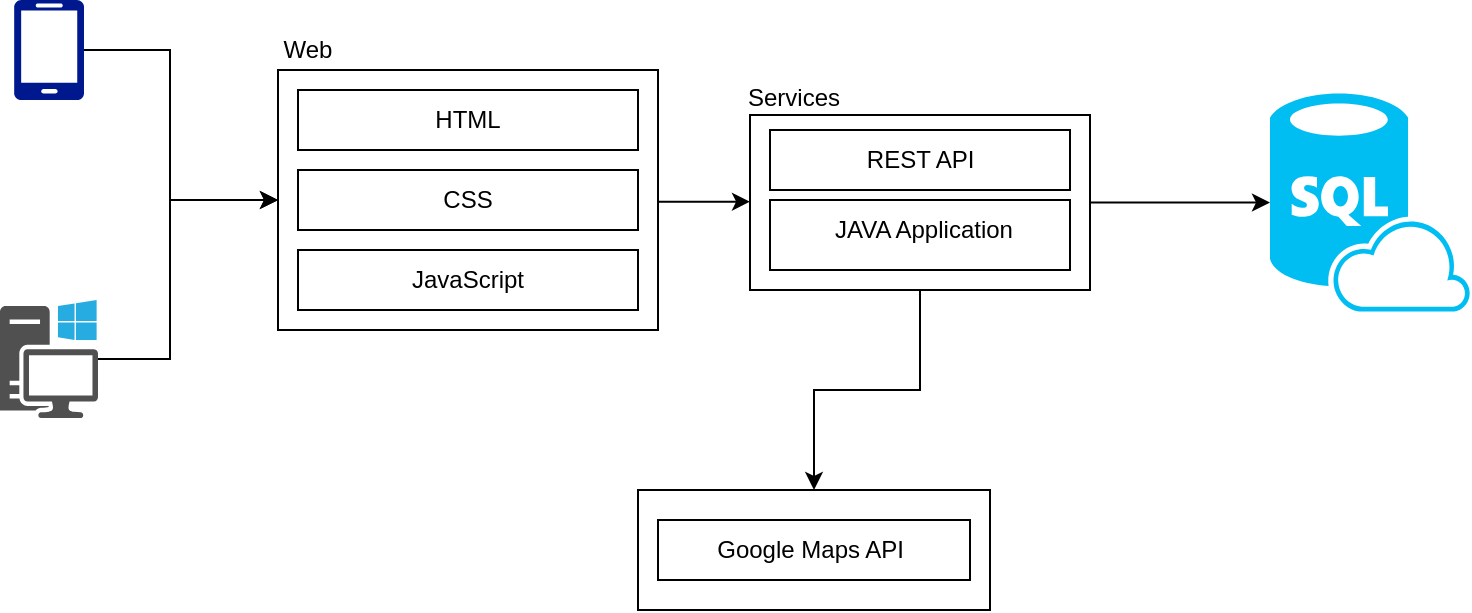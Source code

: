 <mxfile version="12.9.11" type="device"><diagram id="WzImLfOmr00oFLcLPI6K" name="Page-1"><mxGraphModel dx="988" dy="433" grid="1" gridSize="10" guides="1" tooltips="1" connect="1" arrows="1" fold="1" page="1" pageScale="1" pageWidth="827" pageHeight="1169" math="0" shadow="0"><root><mxCell id="0"/><mxCell id="1" parent="0"/><mxCell id="sF-wVxQvjR0MnKIK6MGg-44" value="" style="endArrow=classic;html=1;" edge="1" parent="1"><mxGeometry width="50" height="50" relative="1" as="geometry"><mxPoint x="360" y="185.83" as="sourcePoint"/><mxPoint x="410" y="185.83" as="targetPoint"/></mxGeometry></mxCell><mxCell id="sF-wVxQvjR0MnKIK6MGg-39" style="edgeStyle=orthogonalEdgeStyle;rounded=0;orthogonalLoop=1;jettySize=auto;html=1;entryX=0;entryY=0.5;entryDx=0;entryDy=0;" edge="1" parent="1" source="sF-wVxQvjR0MnKIK6MGg-2" target="sF-wVxQvjR0MnKIK6MGg-16"><mxGeometry relative="1" as="geometry"><Array as="points"><mxPoint x="120" y="265"/><mxPoint x="120" y="185"/></Array></mxGeometry></mxCell><mxCell id="sF-wVxQvjR0MnKIK6MGg-2" value="" style="pointerEvents=1;shadow=0;dashed=0;html=1;strokeColor=none;fillColor=#505050;labelPosition=center;verticalLabelPosition=bottom;verticalAlign=top;outlineConnect=0;align=center;shape=mxgraph.office.devices.workstation_pc;" vertex="1" parent="1"><mxGeometry x="35" y="235" width="49" height="59" as="geometry"/></mxCell><mxCell id="sF-wVxQvjR0MnKIK6MGg-38" style="edgeStyle=orthogonalEdgeStyle;rounded=0;orthogonalLoop=1;jettySize=auto;html=1;entryX=0;entryY=0.5;entryDx=0;entryDy=0;exitX=1;exitY=0.5;exitDx=0;exitDy=0;exitPerimeter=0;" edge="1" parent="1" source="sF-wVxQvjR0MnKIK6MGg-13" target="sF-wVxQvjR0MnKIK6MGg-16"><mxGeometry relative="1" as="geometry"><Array as="points"><mxPoint x="120" y="110"/><mxPoint x="120" y="185"/></Array></mxGeometry></mxCell><mxCell id="sF-wVxQvjR0MnKIK6MGg-13" value="" style="aspect=fixed;pointerEvents=1;shadow=0;dashed=0;html=1;strokeColor=none;labelPosition=center;verticalLabelPosition=bottom;verticalAlign=top;align=center;fillColor=#00188D;shape=mxgraph.azure.mobile" vertex="1" parent="1"><mxGeometry x="42" y="85" width="35" height="50" as="geometry"/></mxCell><mxCell id="sF-wVxQvjR0MnKIK6MGg-16" value="" style="rounded=0;whiteSpace=wrap;html=1;" vertex="1" parent="1"><mxGeometry x="174" y="120" width="190" height="130" as="geometry"/></mxCell><mxCell id="sF-wVxQvjR0MnKIK6MGg-18" value="Web" style="text;html=1;strokeColor=none;fillColor=none;align=center;verticalAlign=middle;whiteSpace=wrap;rounded=0;" vertex="1" parent="1"><mxGeometry x="169" y="100" width="40" height="20" as="geometry"/></mxCell><mxCell id="sF-wVxQvjR0MnKIK6MGg-19" value="" style="rounded=0;whiteSpace=wrap;html=1;" vertex="1" parent="1"><mxGeometry x="184" y="130" width="170" height="30" as="geometry"/></mxCell><mxCell id="sF-wVxQvjR0MnKIK6MGg-20" value="HTML" style="text;html=1;strokeColor=none;fillColor=none;align=center;verticalAlign=middle;whiteSpace=wrap;rounded=0;" vertex="1" parent="1"><mxGeometry x="194" y="135" width="150" height="20" as="geometry"/></mxCell><mxCell id="sF-wVxQvjR0MnKIK6MGg-21" value="" style="rounded=0;whiteSpace=wrap;html=1;" vertex="1" parent="1"><mxGeometry x="184" y="170" width="170" height="30" as="geometry"/></mxCell><mxCell id="sF-wVxQvjR0MnKIK6MGg-22" value="CSS" style="text;html=1;strokeColor=none;fillColor=none;align=center;verticalAlign=middle;whiteSpace=wrap;rounded=0;" vertex="1" parent="1"><mxGeometry x="194" y="175" width="150" height="20" as="geometry"/></mxCell><mxCell id="sF-wVxQvjR0MnKIK6MGg-23" value="" style="rounded=0;whiteSpace=wrap;html=1;" vertex="1" parent="1"><mxGeometry x="184" y="210" width="170" height="30" as="geometry"/></mxCell><mxCell id="sF-wVxQvjR0MnKIK6MGg-24" value="JavaScript" style="text;html=1;strokeColor=none;fillColor=none;align=center;verticalAlign=middle;whiteSpace=wrap;rounded=0;" vertex="1" parent="1"><mxGeometry x="194" y="215" width="150" height="20" as="geometry"/></mxCell><mxCell id="sF-wVxQvjR0MnKIK6MGg-36" style="edgeStyle=orthogonalEdgeStyle;rounded=0;orthogonalLoop=1;jettySize=auto;html=1;exitX=1;exitY=0.5;exitDx=0;exitDy=0;entryX=0;entryY=0.5;entryDx=0;entryDy=0;entryPerimeter=0;" edge="1" parent="1" source="sF-wVxQvjR0MnKIK6MGg-25" target="sF-wVxQvjR0MnKIK6MGg-34"><mxGeometry relative="1" as="geometry"/></mxCell><mxCell id="sF-wVxQvjR0MnKIK6MGg-51" style="edgeStyle=orthogonalEdgeStyle;rounded=0;orthogonalLoop=1;jettySize=auto;html=1;exitX=0.5;exitY=1;exitDx=0;exitDy=0;entryX=0.5;entryY=0;entryDx=0;entryDy=0;" edge="1" parent="1" source="sF-wVxQvjR0MnKIK6MGg-25" target="sF-wVxQvjR0MnKIK6MGg-45"><mxGeometry relative="1" as="geometry"/></mxCell><mxCell id="sF-wVxQvjR0MnKIK6MGg-25" value="" style="rounded=0;whiteSpace=wrap;html=1;" vertex="1" parent="1"><mxGeometry x="410" y="142.5" width="170" height="87.5" as="geometry"/></mxCell><mxCell id="sF-wVxQvjR0MnKIK6MGg-26" value="" style="rounded=0;whiteSpace=wrap;html=1;" vertex="1" parent="1"><mxGeometry x="420" y="150" width="150" height="30" as="geometry"/></mxCell><mxCell id="sF-wVxQvjR0MnKIK6MGg-27" value="REST API&amp;nbsp;" style="text;html=1;strokeColor=none;fillColor=none;align=center;verticalAlign=middle;whiteSpace=wrap;rounded=0;" vertex="1" parent="1"><mxGeometry x="420" y="155" width="154" height="20" as="geometry"/></mxCell><mxCell id="sF-wVxQvjR0MnKIK6MGg-28" value="" style="rounded=0;whiteSpace=wrap;html=1;" vertex="1" parent="1"><mxGeometry x="420" y="185" width="150" height="35" as="geometry"/></mxCell><mxCell id="sF-wVxQvjR0MnKIK6MGg-29" value="JAVA Application" style="text;html=1;strokeColor=none;fillColor=none;align=center;verticalAlign=middle;whiteSpace=wrap;rounded=0;" vertex="1" parent="1"><mxGeometry x="420" y="190" width="154" height="20" as="geometry"/></mxCell><mxCell id="sF-wVxQvjR0MnKIK6MGg-30" value="Services" style="text;html=1;strokeColor=none;fillColor=none;align=center;verticalAlign=middle;whiteSpace=wrap;rounded=0;" vertex="1" parent="1"><mxGeometry x="412" y="124" width="40" height="20" as="geometry"/></mxCell><mxCell id="sF-wVxQvjR0MnKIK6MGg-34" value="" style="verticalLabelPosition=bottom;html=1;verticalAlign=top;align=center;strokeColor=none;fillColor=#00BEF2;shape=mxgraph.azure.sql_database_sql_azure;" vertex="1" parent="1"><mxGeometry x="670" y="131.75" width="100" height="109" as="geometry"/></mxCell><mxCell id="sF-wVxQvjR0MnKIK6MGg-45" value="" style="rounded=0;whiteSpace=wrap;html=1;" vertex="1" parent="1"><mxGeometry x="354" y="330" width="176" height="60" as="geometry"/></mxCell><mxCell id="sF-wVxQvjR0MnKIK6MGg-48" value="" style="rounded=0;whiteSpace=wrap;html=1;" vertex="1" parent="1"><mxGeometry x="364" y="345" width="156" height="30" as="geometry"/></mxCell><mxCell id="sF-wVxQvjR0MnKIK6MGg-49" value="Google Maps API&amp;nbsp;" style="text;html=1;strokeColor=none;fillColor=none;align=center;verticalAlign=middle;whiteSpace=wrap;rounded=0;" vertex="1" parent="1"><mxGeometry x="364" y="350" width="156" height="20" as="geometry"/></mxCell></root></mxGraphModel></diagram></mxfile>